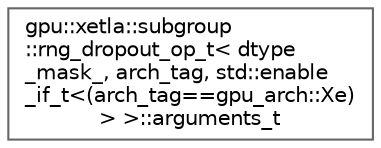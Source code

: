 digraph "Graphical Class Hierarchy"
{
 // LATEX_PDF_SIZE
  bgcolor="transparent";
  edge [fontname=Helvetica,fontsize=10,labelfontname=Helvetica,labelfontsize=10];
  node [fontname=Helvetica,fontsize=10,shape=box,height=0.2,width=0.4];
  rankdir="LR";
  Node0 [id="Node000000",label="gpu::xetla::subgroup\l::rng_dropout_op_t\< dtype\l_mask_, arch_tag, std::enable\l_if_t\<(arch_tag==gpu_arch::Xe)\l\> \>::arguments_t",height=0.2,width=0.4,color="grey40", fillcolor="white", style="filled",URL="$structgpu_1_1xetla_1_1subgroup_1_1rng__dropout__op__t_3_01dtype__mask___00_01arch__tag_00_01std_12ae25cb8dba0afb7827e00dc697e3c7.html",tooltip=" "];
}
